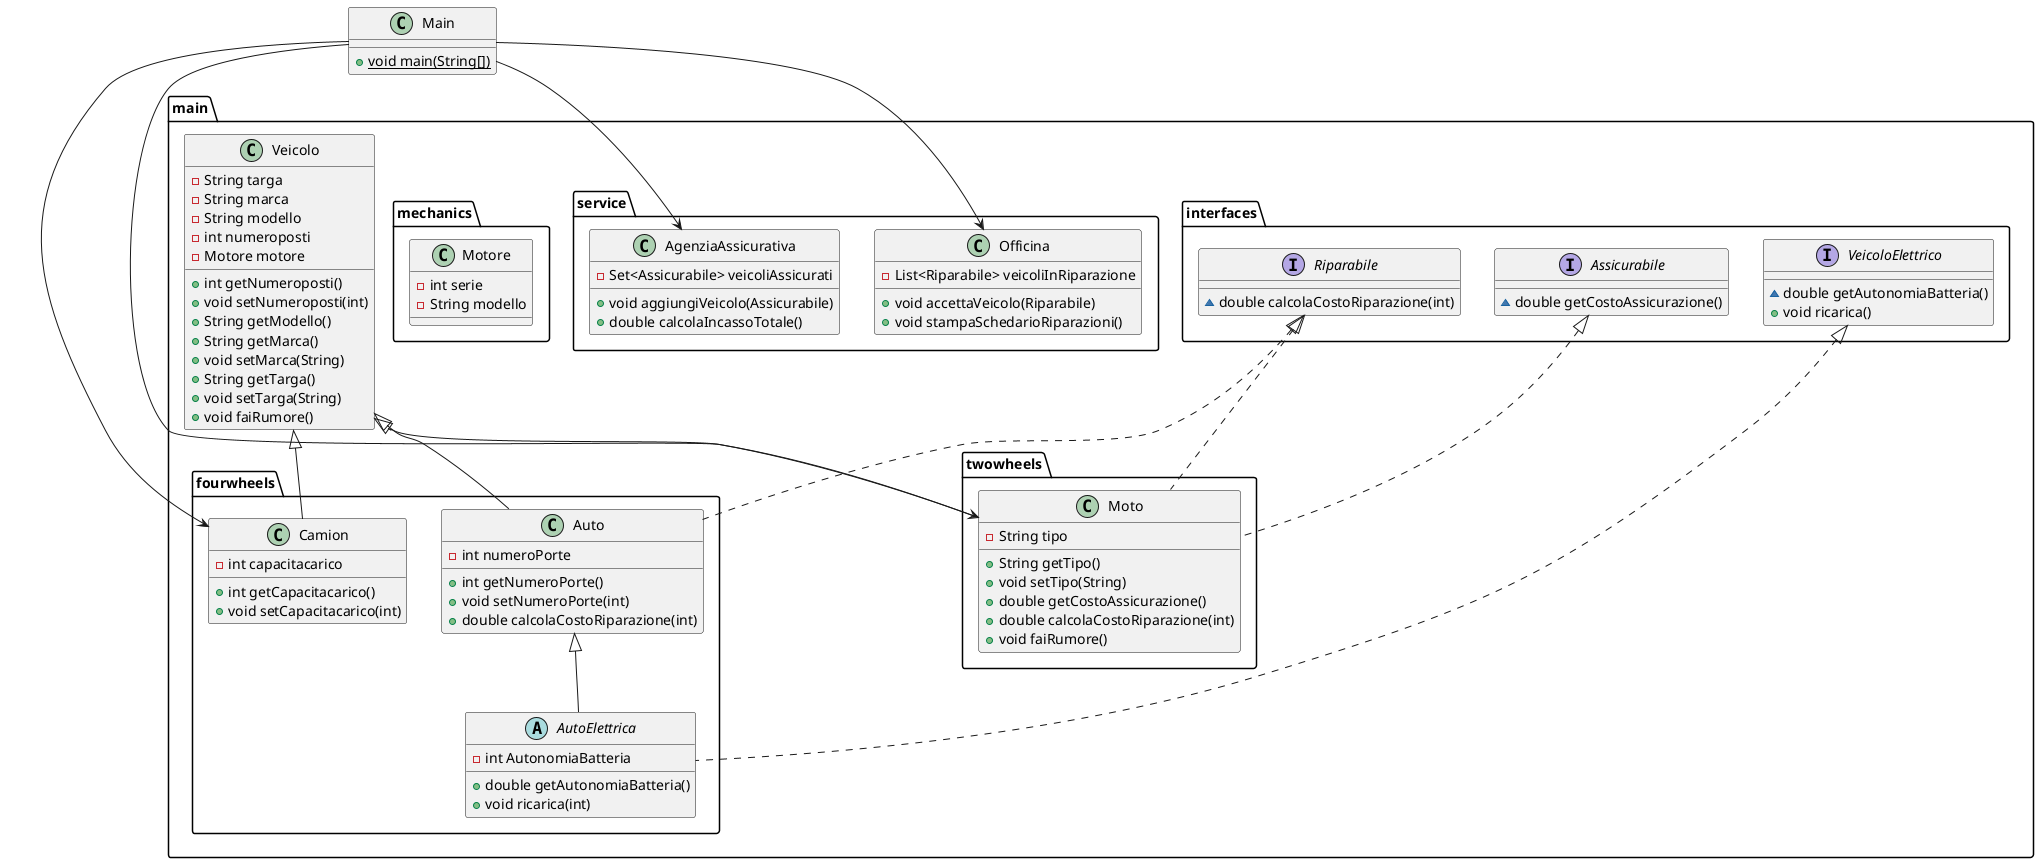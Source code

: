 @startuml
class main.fourwheels.Camion {
- int capacitacarico
+ int getCapacitacarico()
+ void setCapacitacarico(int)
}


class main.twowheels.Moto {
- String tipo
+ String getTipo()
+ void setTipo(String)
+ double getCostoAssicurazione()
+ double calcolaCostoRiparazione(int)
+ void faiRumore()
}


interface main.interfaces.Assicurabile {
~ double getCostoAssicurazione()
}

abstract class main.fourwheels.AutoElettrica {
- int AutonomiaBatteria
+ double getAutonomiaBatteria()
+ void ricarica(int)
}


class main.Veicolo {
- String targa
- String marca
- String modello
- int numeroposti
- Motore motore
+ int getNumeroposti()
+ void setNumeroposti(int)
+ String getModello()
+ String getMarca()
+ void setMarca(String)
+ String getTarga()
+ void setTarga(String)
+ void faiRumore()
}


class main.service.Officina {
- List<Riparabile> veicoliInRiparazione
+ void accettaVeicolo(Riparabile)
+ void stampaSchedarioRiparazioni()
}


class main.service.AgenziaAssicurativa {
- Set<Assicurabile> veicoliAssicurati
+ void aggiungiVeicolo(Assicurabile)
+ double calcolaIncassoTotale()
}


class Main {
+ {static} void main(String[])
}

class main.fourwheels.Auto {
- int numeroPorte
+ int getNumeroPorte()
+ void setNumeroPorte(int)
+ double calcolaCostoRiparazione(int)
}


interface main.interfaces.VeicoloElettrico {
~ double getAutonomiaBatteria()
+ void ricarica()
}

interface main.interfaces.Riparabile {
~ double calcolaCostoRiparazione(int)
}

class main.mechanics.Motore {
- int serie
- String modello
}



main.Veicolo <|-- main.fourwheels.Camion
main.interfaces.Assicurabile <|.. main.twowheels.Moto
main.interfaces.Riparabile <|.. main.twowheels.Moto
main.Veicolo <|-- main.twowheels.Moto
main.interfaces.VeicoloElettrico <|.. main.fourwheels.AutoElettrica
main.fourwheels.Auto <|-- main.fourwheels.AutoElettrica
main.interfaces.Riparabile <|.. main.fourwheels.Auto
main.Veicolo <|-- main.fourwheels.Auto
Main --> main.fourwheels.Camion
Main --> main.twowheels.Moto
Main --> main.service.Officina
Main --> main.service.AgenziaAssicurativa
@enduml